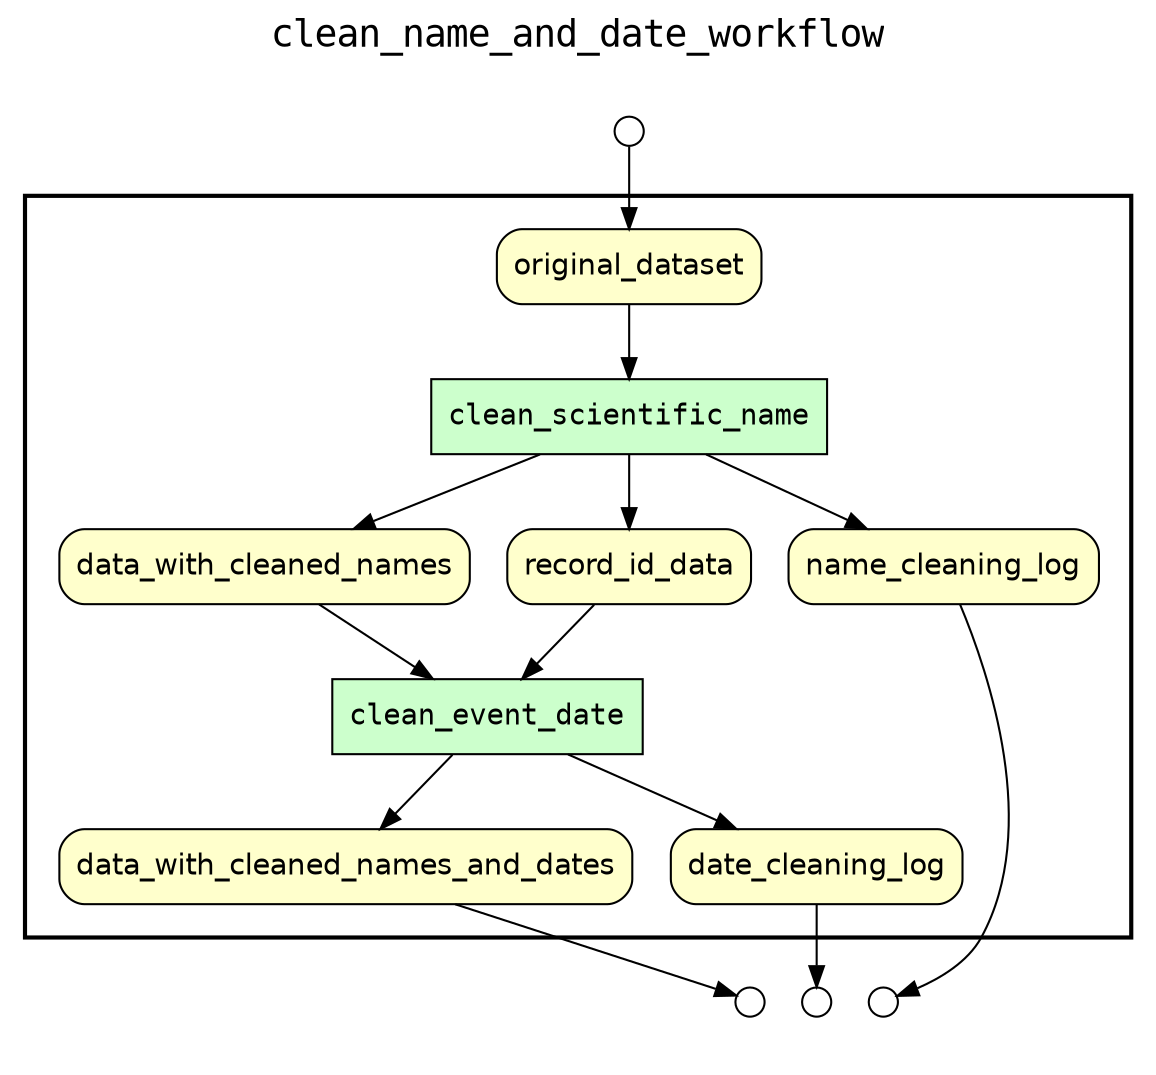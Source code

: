 
digraph yw_data_view {
rankdir=TB
fontname=Courier; fontsize=18; labelloc=t
label="clean_name_and_date_workflow"
subgraph cluster_workflow { label=""; color=black; penwidth=2
subgraph cluster_workflow_inner { label=""; color=white
node[shape=box style="filled" fillcolor="#CCFFCC" peripheries=1 fontname=Courier]
clean_event_date
clean_scientific_name
node[shape=box style="filled" fillcolor="#CCFFCC" peripheries=1 fontname=Courier]
clean_scientific_name
clean_event_date
node[shape=box style="rounded,filled" fillcolor="#FFFFCC" peripheries=1 fontname=Helvetica]
original_dataset
data_with_cleaned_names
name_cleaning_log
record_id_data
data_with_cleaned_names_and_dates
date_cleaning_log
node[shape=box style="rounded,filled" fillcolor="#FFFFFF" peripheries=1 fontname=Helvetica]
}}
subgraph cluster_inflows { label=""; color=white; penwidth=2
subgraph cluster_inflows_inner { label=""; color=white
node[shape=circle fillcolor="#FFFFFF" peripheries=1 width=0.2]
original_dataset_inflow [label=""]
}}
subgraph cluster_outflows { label=""; color=white; penwidth=2
subgraph cluster_outflows_inner { label=""; color=white
node[shape=circle fillcolor="#FFFFFF" peripheries=1 width=0.2]
date_cleaning_log_outflow [label=""]
data_with_cleaned_names_and_dates_outflow [label=""]
name_cleaning_log_outflow [label=""]
}}
clean_event_date -> date_cleaning_log
clean_event_date -> data_with_cleaned_names_and_dates
clean_scientific_name -> record_id_data
clean_scientific_name -> name_cleaning_log
clean_scientific_name -> data_with_cleaned_names
original_dataset -> clean_scientific_name
data_with_cleaned_names -> clean_event_date
record_id_data -> clean_event_date
original_dataset_inflow -> original_dataset
date_cleaning_log -> date_cleaning_log_outflow
data_with_cleaned_names_and_dates -> data_with_cleaned_names_and_dates_outflow
name_cleaning_log -> name_cleaning_log_outflow
}

